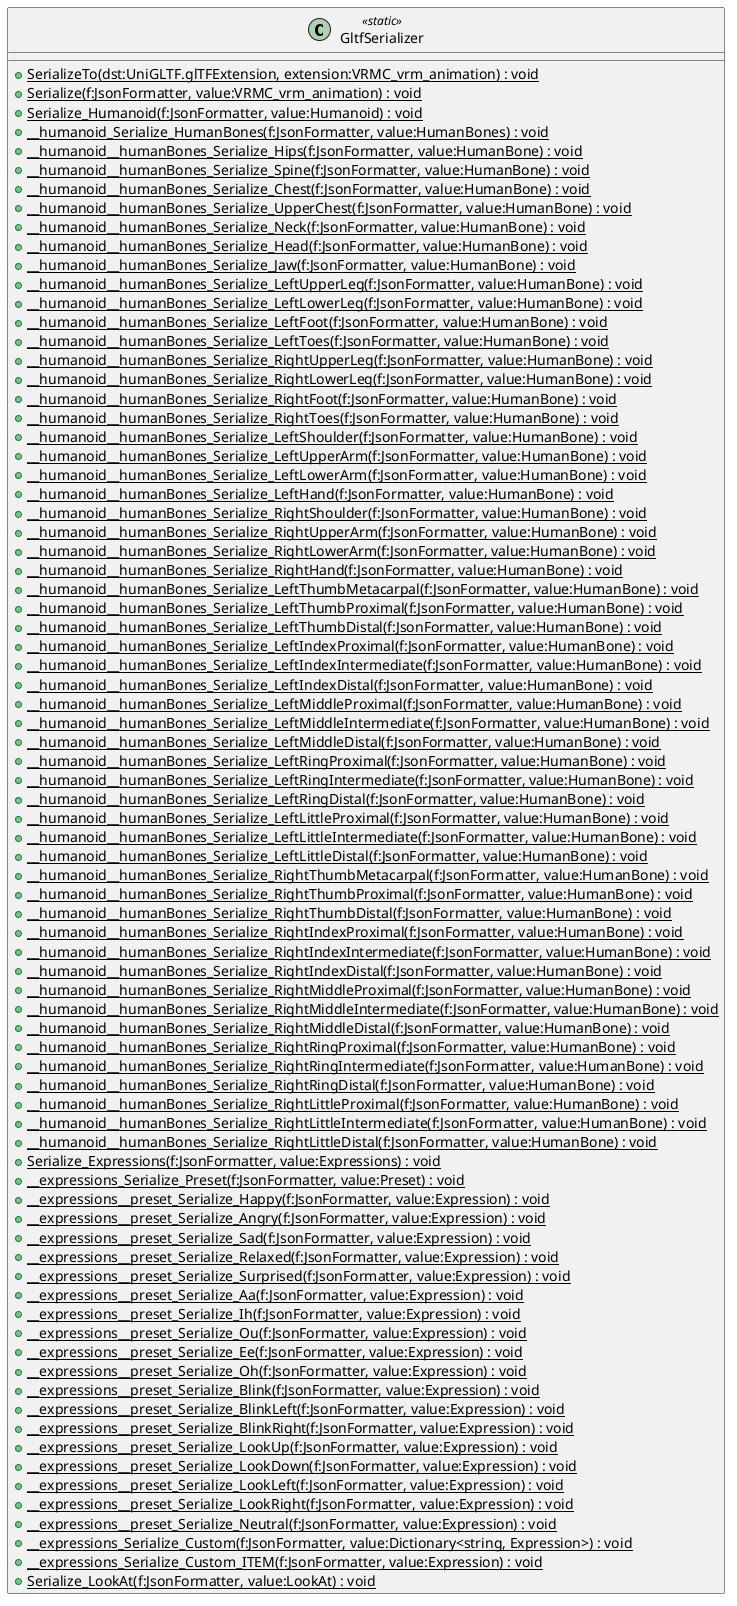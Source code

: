 @startuml
class GltfSerializer <<static>> {
    + {static} SerializeTo(dst:UniGLTF.glTFExtension, extension:VRMC_vrm_animation) : void
    + {static} Serialize(f:JsonFormatter, value:VRMC_vrm_animation) : void
    + {static} Serialize_Humanoid(f:JsonFormatter, value:Humanoid) : void
    + {static} __humanoid_Serialize_HumanBones(f:JsonFormatter, value:HumanBones) : void
    + {static} __humanoid__humanBones_Serialize_Hips(f:JsonFormatter, value:HumanBone) : void
    + {static} __humanoid__humanBones_Serialize_Spine(f:JsonFormatter, value:HumanBone) : void
    + {static} __humanoid__humanBones_Serialize_Chest(f:JsonFormatter, value:HumanBone) : void
    + {static} __humanoid__humanBones_Serialize_UpperChest(f:JsonFormatter, value:HumanBone) : void
    + {static} __humanoid__humanBones_Serialize_Neck(f:JsonFormatter, value:HumanBone) : void
    + {static} __humanoid__humanBones_Serialize_Head(f:JsonFormatter, value:HumanBone) : void
    + {static} __humanoid__humanBones_Serialize_Jaw(f:JsonFormatter, value:HumanBone) : void
    + {static} __humanoid__humanBones_Serialize_LeftUpperLeg(f:JsonFormatter, value:HumanBone) : void
    + {static} __humanoid__humanBones_Serialize_LeftLowerLeg(f:JsonFormatter, value:HumanBone) : void
    + {static} __humanoid__humanBones_Serialize_LeftFoot(f:JsonFormatter, value:HumanBone) : void
    + {static} __humanoid__humanBones_Serialize_LeftToes(f:JsonFormatter, value:HumanBone) : void
    + {static} __humanoid__humanBones_Serialize_RightUpperLeg(f:JsonFormatter, value:HumanBone) : void
    + {static} __humanoid__humanBones_Serialize_RightLowerLeg(f:JsonFormatter, value:HumanBone) : void
    + {static} __humanoid__humanBones_Serialize_RightFoot(f:JsonFormatter, value:HumanBone) : void
    + {static} __humanoid__humanBones_Serialize_RightToes(f:JsonFormatter, value:HumanBone) : void
    + {static} __humanoid__humanBones_Serialize_LeftShoulder(f:JsonFormatter, value:HumanBone) : void
    + {static} __humanoid__humanBones_Serialize_LeftUpperArm(f:JsonFormatter, value:HumanBone) : void
    + {static} __humanoid__humanBones_Serialize_LeftLowerArm(f:JsonFormatter, value:HumanBone) : void
    + {static} __humanoid__humanBones_Serialize_LeftHand(f:JsonFormatter, value:HumanBone) : void
    + {static} __humanoid__humanBones_Serialize_RightShoulder(f:JsonFormatter, value:HumanBone) : void
    + {static} __humanoid__humanBones_Serialize_RightUpperArm(f:JsonFormatter, value:HumanBone) : void
    + {static} __humanoid__humanBones_Serialize_RightLowerArm(f:JsonFormatter, value:HumanBone) : void
    + {static} __humanoid__humanBones_Serialize_RightHand(f:JsonFormatter, value:HumanBone) : void
    + {static} __humanoid__humanBones_Serialize_LeftThumbMetacarpal(f:JsonFormatter, value:HumanBone) : void
    + {static} __humanoid__humanBones_Serialize_LeftThumbProximal(f:JsonFormatter, value:HumanBone) : void
    + {static} __humanoid__humanBones_Serialize_LeftThumbDistal(f:JsonFormatter, value:HumanBone) : void
    + {static} __humanoid__humanBones_Serialize_LeftIndexProximal(f:JsonFormatter, value:HumanBone) : void
    + {static} __humanoid__humanBones_Serialize_LeftIndexIntermediate(f:JsonFormatter, value:HumanBone) : void
    + {static} __humanoid__humanBones_Serialize_LeftIndexDistal(f:JsonFormatter, value:HumanBone) : void
    + {static} __humanoid__humanBones_Serialize_LeftMiddleProximal(f:JsonFormatter, value:HumanBone) : void
    + {static} __humanoid__humanBones_Serialize_LeftMiddleIntermediate(f:JsonFormatter, value:HumanBone) : void
    + {static} __humanoid__humanBones_Serialize_LeftMiddleDistal(f:JsonFormatter, value:HumanBone) : void
    + {static} __humanoid__humanBones_Serialize_LeftRingProximal(f:JsonFormatter, value:HumanBone) : void
    + {static} __humanoid__humanBones_Serialize_LeftRingIntermediate(f:JsonFormatter, value:HumanBone) : void
    + {static} __humanoid__humanBones_Serialize_LeftRingDistal(f:JsonFormatter, value:HumanBone) : void
    + {static} __humanoid__humanBones_Serialize_LeftLittleProximal(f:JsonFormatter, value:HumanBone) : void
    + {static} __humanoid__humanBones_Serialize_LeftLittleIntermediate(f:JsonFormatter, value:HumanBone) : void
    + {static} __humanoid__humanBones_Serialize_LeftLittleDistal(f:JsonFormatter, value:HumanBone) : void
    + {static} __humanoid__humanBones_Serialize_RightThumbMetacarpal(f:JsonFormatter, value:HumanBone) : void
    + {static} __humanoid__humanBones_Serialize_RightThumbProximal(f:JsonFormatter, value:HumanBone) : void
    + {static} __humanoid__humanBones_Serialize_RightThumbDistal(f:JsonFormatter, value:HumanBone) : void
    + {static} __humanoid__humanBones_Serialize_RightIndexProximal(f:JsonFormatter, value:HumanBone) : void
    + {static} __humanoid__humanBones_Serialize_RightIndexIntermediate(f:JsonFormatter, value:HumanBone) : void
    + {static} __humanoid__humanBones_Serialize_RightIndexDistal(f:JsonFormatter, value:HumanBone) : void
    + {static} __humanoid__humanBones_Serialize_RightMiddleProximal(f:JsonFormatter, value:HumanBone) : void
    + {static} __humanoid__humanBones_Serialize_RightMiddleIntermediate(f:JsonFormatter, value:HumanBone) : void
    + {static} __humanoid__humanBones_Serialize_RightMiddleDistal(f:JsonFormatter, value:HumanBone) : void
    + {static} __humanoid__humanBones_Serialize_RightRingProximal(f:JsonFormatter, value:HumanBone) : void
    + {static} __humanoid__humanBones_Serialize_RightRingIntermediate(f:JsonFormatter, value:HumanBone) : void
    + {static} __humanoid__humanBones_Serialize_RightRingDistal(f:JsonFormatter, value:HumanBone) : void
    + {static} __humanoid__humanBones_Serialize_RightLittleProximal(f:JsonFormatter, value:HumanBone) : void
    + {static} __humanoid__humanBones_Serialize_RightLittleIntermediate(f:JsonFormatter, value:HumanBone) : void
    + {static} __humanoid__humanBones_Serialize_RightLittleDistal(f:JsonFormatter, value:HumanBone) : void
    + {static} Serialize_Expressions(f:JsonFormatter, value:Expressions) : void
    + {static} __expressions_Serialize_Preset(f:JsonFormatter, value:Preset) : void
    + {static} __expressions__preset_Serialize_Happy(f:JsonFormatter, value:Expression) : void
    + {static} __expressions__preset_Serialize_Angry(f:JsonFormatter, value:Expression) : void
    + {static} __expressions__preset_Serialize_Sad(f:JsonFormatter, value:Expression) : void
    + {static} __expressions__preset_Serialize_Relaxed(f:JsonFormatter, value:Expression) : void
    + {static} __expressions__preset_Serialize_Surprised(f:JsonFormatter, value:Expression) : void
    + {static} __expressions__preset_Serialize_Aa(f:JsonFormatter, value:Expression) : void
    + {static} __expressions__preset_Serialize_Ih(f:JsonFormatter, value:Expression) : void
    + {static} __expressions__preset_Serialize_Ou(f:JsonFormatter, value:Expression) : void
    + {static} __expressions__preset_Serialize_Ee(f:JsonFormatter, value:Expression) : void
    + {static} __expressions__preset_Serialize_Oh(f:JsonFormatter, value:Expression) : void
    + {static} __expressions__preset_Serialize_Blink(f:JsonFormatter, value:Expression) : void
    + {static} __expressions__preset_Serialize_BlinkLeft(f:JsonFormatter, value:Expression) : void
    + {static} __expressions__preset_Serialize_BlinkRight(f:JsonFormatter, value:Expression) : void
    + {static} __expressions__preset_Serialize_LookUp(f:JsonFormatter, value:Expression) : void
    + {static} __expressions__preset_Serialize_LookDown(f:JsonFormatter, value:Expression) : void
    + {static} __expressions__preset_Serialize_LookLeft(f:JsonFormatter, value:Expression) : void
    + {static} __expressions__preset_Serialize_LookRight(f:JsonFormatter, value:Expression) : void
    + {static} __expressions__preset_Serialize_Neutral(f:JsonFormatter, value:Expression) : void
    + {static} __expressions_Serialize_Custom(f:JsonFormatter, value:Dictionary<string, Expression>) : void
    + {static} __expressions_Serialize_Custom_ITEM(f:JsonFormatter, value:Expression) : void
    + {static} Serialize_LookAt(f:JsonFormatter, value:LookAt) : void
}
@enduml

